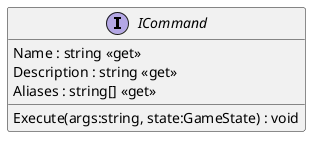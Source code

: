 @startuml
interface ICommand {
    Name : string <<get>>
    Description : string <<get>>
    Aliases : string[] <<get>>
    Execute(args:string, state:GameState) : void
}
@enduml
